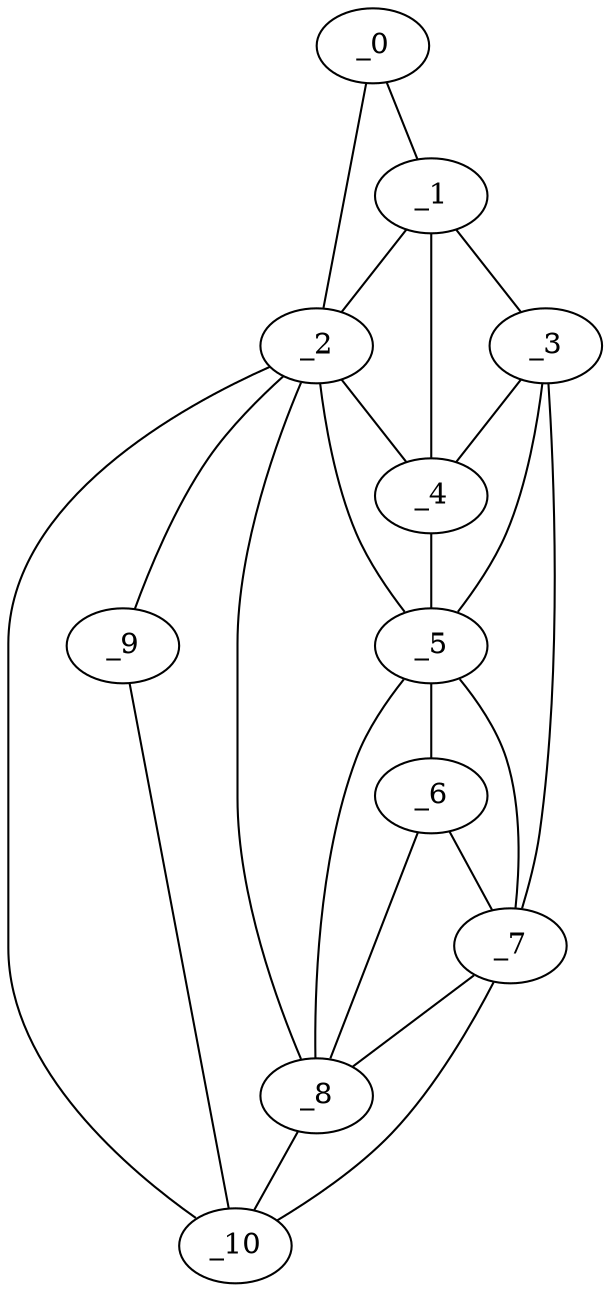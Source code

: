 graph "obj91__90.gxl" {
	_0	 [x=9,
		y=13];
	_1	 [x=12,
		y=11];
	_0 -- _1	 [valence=1];
	_2	 [x=17,
		y=56];
	_0 -- _2	 [valence=1];
	_1 -- _2	 [valence=1];
	_3	 [x=52,
		y=9];
	_1 -- _3	 [valence=1];
	_4	 [x=55,
		y=23];
	_1 -- _4	 [valence=2];
	_2 -- _4	 [valence=2];
	_5	 [x=65,
		y=23];
	_2 -- _5	 [valence=1];
	_8	 [x=114,
		y=57];
	_2 -- _8	 [valence=1];
	_9	 [x=116,
		y=96];
	_2 -- _9	 [valence=1];
	_10	 [x=118,
		y=72];
	_2 -- _10	 [valence=1];
	_3 -- _4	 [valence=2];
	_3 -- _5	 [valence=2];
	_7	 [x=112,
		y=14];
	_3 -- _7	 [valence=1];
	_4 -- _5	 [valence=2];
	_6	 [x=104,
		y=25];
	_5 -- _6	 [valence=2];
	_5 -- _7	 [valence=2];
	_5 -- _8	 [valence=1];
	_6 -- _7	 [valence=1];
	_6 -- _8	 [valence=2];
	_7 -- _8	 [valence=1];
	_7 -- _10	 [valence=1];
	_8 -- _10	 [valence=2];
	_9 -- _10	 [valence=1];
}
